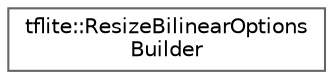 digraph "Graphical Class Hierarchy"
{
 // LATEX_PDF_SIZE
  bgcolor="transparent";
  edge [fontname=Helvetica,fontsize=10,labelfontname=Helvetica,labelfontsize=10];
  node [fontname=Helvetica,fontsize=10,shape=box,height=0.2,width=0.4];
  rankdir="LR";
  Node0 [id="Node000000",label="tflite::ResizeBilinearOptions\lBuilder",height=0.2,width=0.4,color="grey40", fillcolor="white", style="filled",URL="$structtflite_1_1_resize_bilinear_options_builder.html",tooltip=" "];
}
